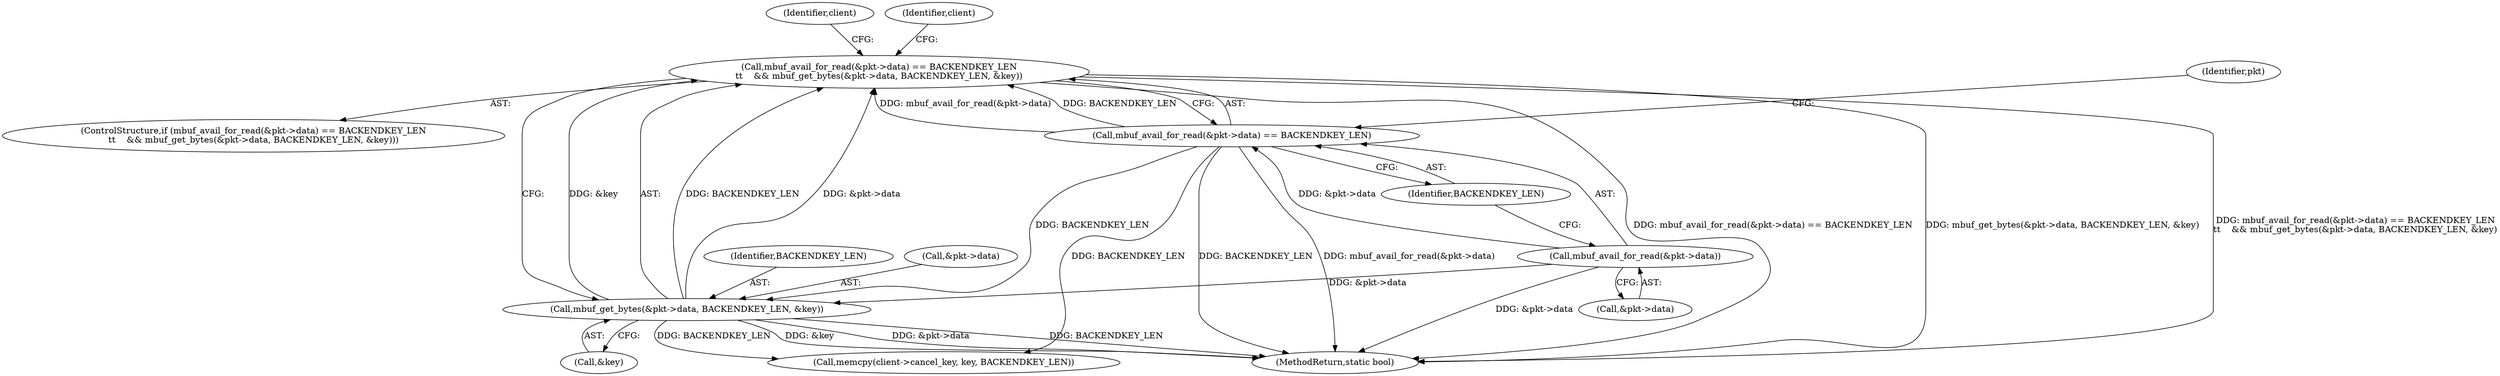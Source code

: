 digraph "0_pgbouncer_74d6e5f7de5ec736f71204b7b422af7380c19ac5@API" {
"1000305" [label="(Call,mbuf_avail_for_read(&pkt->data) == BACKENDKEY_LEN\n\t\t    && mbuf_get_bytes(&pkt->data, BACKENDKEY_LEN, &key))"];
"1000306" [label="(Call,mbuf_avail_for_read(&pkt->data) == BACKENDKEY_LEN)"];
"1000307" [label="(Call,mbuf_avail_for_read(&pkt->data))"];
"1000313" [label="(Call,mbuf_get_bytes(&pkt->data, BACKENDKEY_LEN, &key))"];
"1000306" [label="(Call,mbuf_avail_for_read(&pkt->data) == BACKENDKEY_LEN)"];
"1000304" [label="(ControlStructure,if (mbuf_avail_for_read(&pkt->data) == BACKENDKEY_LEN\n\t\t    && mbuf_get_bytes(&pkt->data, BACKENDKEY_LEN, &key)))"];
"1000305" [label="(Call,mbuf_avail_for_read(&pkt->data) == BACKENDKEY_LEN\n\t\t    && mbuf_get_bytes(&pkt->data, BACKENDKEY_LEN, &key))"];
"1000319" [label="(Call,&key)"];
"1000318" [label="(Identifier,BACKENDKEY_LEN)"];
"1000322" [label="(Call,memcpy(client->cancel_key, key, BACKENDKEY_LEN))"];
"1000316" [label="(Identifier,pkt)"];
"1000324" [label="(Identifier,client)"];
"1000307" [label="(Call,mbuf_avail_for_read(&pkt->data))"];
"1000314" [label="(Call,&pkt->data)"];
"1000313" [label="(Call,mbuf_get_bytes(&pkt->data, BACKENDKEY_LEN, &key))"];
"1000312" [label="(Identifier,BACKENDKEY_LEN)"];
"1000332" [label="(Identifier,client)"];
"1000308" [label="(Call,&pkt->data)"];
"1000356" [label="(MethodReturn,static bool)"];
"1000305" -> "1000304"  [label="AST: "];
"1000305" -> "1000306"  [label="CFG: "];
"1000305" -> "1000313"  [label="CFG: "];
"1000306" -> "1000305"  [label="AST: "];
"1000313" -> "1000305"  [label="AST: "];
"1000324" -> "1000305"  [label="CFG: "];
"1000332" -> "1000305"  [label="CFG: "];
"1000305" -> "1000356"  [label="DDG: mbuf_get_bytes(&pkt->data, BACKENDKEY_LEN, &key)"];
"1000305" -> "1000356"  [label="DDG: mbuf_avail_for_read(&pkt->data) == BACKENDKEY_LEN\n\t\t    && mbuf_get_bytes(&pkt->data, BACKENDKEY_LEN, &key)"];
"1000305" -> "1000356"  [label="DDG: mbuf_avail_for_read(&pkt->data) == BACKENDKEY_LEN"];
"1000306" -> "1000305"  [label="DDG: mbuf_avail_for_read(&pkt->data)"];
"1000306" -> "1000305"  [label="DDG: BACKENDKEY_LEN"];
"1000313" -> "1000305"  [label="DDG: &pkt->data"];
"1000313" -> "1000305"  [label="DDG: BACKENDKEY_LEN"];
"1000313" -> "1000305"  [label="DDG: &key"];
"1000306" -> "1000312"  [label="CFG: "];
"1000307" -> "1000306"  [label="AST: "];
"1000312" -> "1000306"  [label="AST: "];
"1000316" -> "1000306"  [label="CFG: "];
"1000306" -> "1000356"  [label="DDG: BACKENDKEY_LEN"];
"1000306" -> "1000356"  [label="DDG: mbuf_avail_for_read(&pkt->data)"];
"1000307" -> "1000306"  [label="DDG: &pkt->data"];
"1000306" -> "1000313"  [label="DDG: BACKENDKEY_LEN"];
"1000306" -> "1000322"  [label="DDG: BACKENDKEY_LEN"];
"1000307" -> "1000308"  [label="CFG: "];
"1000308" -> "1000307"  [label="AST: "];
"1000312" -> "1000307"  [label="CFG: "];
"1000307" -> "1000356"  [label="DDG: &pkt->data"];
"1000307" -> "1000313"  [label="DDG: &pkt->data"];
"1000313" -> "1000319"  [label="CFG: "];
"1000314" -> "1000313"  [label="AST: "];
"1000318" -> "1000313"  [label="AST: "];
"1000319" -> "1000313"  [label="AST: "];
"1000313" -> "1000356"  [label="DDG: BACKENDKEY_LEN"];
"1000313" -> "1000356"  [label="DDG: &key"];
"1000313" -> "1000356"  [label="DDG: &pkt->data"];
"1000313" -> "1000322"  [label="DDG: BACKENDKEY_LEN"];
}
